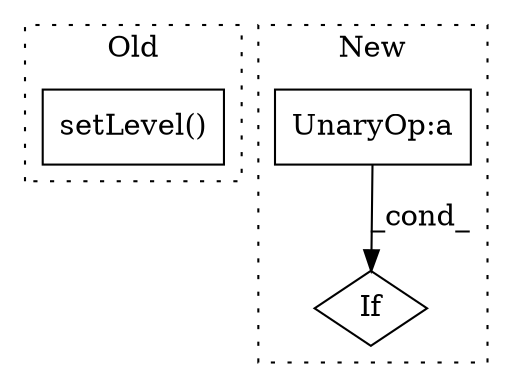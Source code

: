 digraph G {
subgraph cluster0 {
1 [label="setLevel()" a="75" s="552,579" l="22,1" shape="box"];
label = "Old";
style="dotted";
}
subgraph cluster1 {
2 [label="If" a="96" s="633" l="3" shape="diamond"];
3 [label="UnaryOp:a" a="61" s="636" l="3" shape="box"];
label = "New";
style="dotted";
}
3 -> 2 [label="_cond_"];
}